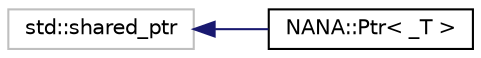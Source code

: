 digraph "类继承关系图"
{
 // LATEX_PDF_SIZE
  edge [fontname="Helvetica",fontsize="10",labelfontname="Helvetica",labelfontsize="10"];
  node [fontname="Helvetica",fontsize="10",shape=record];
  rankdir="LR";
  Node15 [label="std::shared_ptr",height=0.2,width=0.4,color="grey75", fillcolor="white", style="filled",tooltip=" "];
  Node15 -> Node0 [dir="back",color="midnightblue",fontsize="10",style="solid",fontname="Helvetica"];
  Node0 [label="NANA::Ptr\< _T \>",height=0.2,width=0.4,color="black", fillcolor="white", style="filled",URL="$class_n_a_n_a_1_1_ptr.html",tooltip="继承自std::shared_ptr的智能指针"];
}
